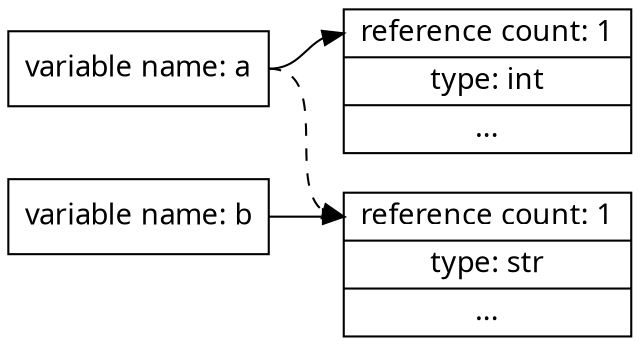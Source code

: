digraph var_obj {
    rankdir = LR;
    node [shape=record, fontname="monaco"];
    edge [fontname="monaco"];

    //{rank=same; nvar var}
    //{rank=same; nobj obj}

    //nvar [label="variable", shape=plaintext]
    //nobj [label="object", shape=plaintext]

    var_a [label="variable name: a"];
    var_b [label="variable name: b"];
    obj_int [label="<f1> reference count: 1 | <f2> type: int | <f3> ..."];
    obj_str [label="<f1> reference count: 1 | <f2> type: str | <f3> ..."];

    //nvar -> var [color=white];
    //nobj -> obj [color=white];
    //nvar -> nobj [color=white];
    var_a:e -> obj_str:f1 [style=dashed];
    var_a:e -> obj_int:f1;
    var_b -> obj_str:f1;
}
